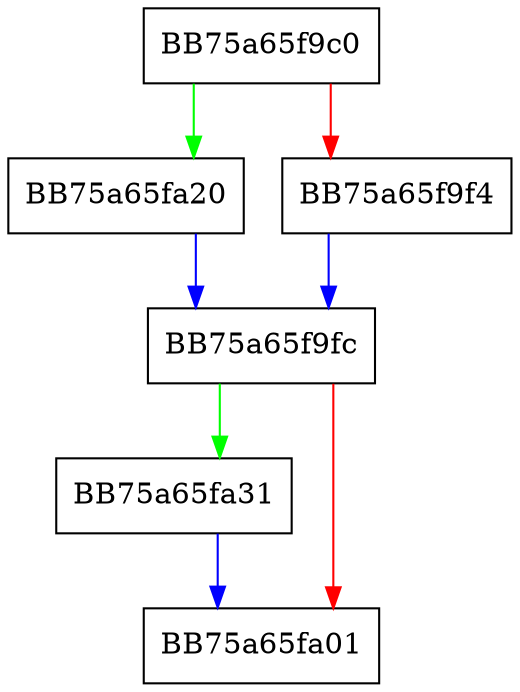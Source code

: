 digraph RpfAPI_readu_u64 {
  node [shape="box"];
  graph [splines=ortho];
  BB75a65f9c0 -> BB75a65fa20 [color="green"];
  BB75a65f9c0 -> BB75a65f9f4 [color="red"];
  BB75a65f9f4 -> BB75a65f9fc [color="blue"];
  BB75a65f9fc -> BB75a65fa31 [color="green"];
  BB75a65f9fc -> BB75a65fa01 [color="red"];
  BB75a65fa20 -> BB75a65f9fc [color="blue"];
  BB75a65fa31 -> BB75a65fa01 [color="blue"];
}